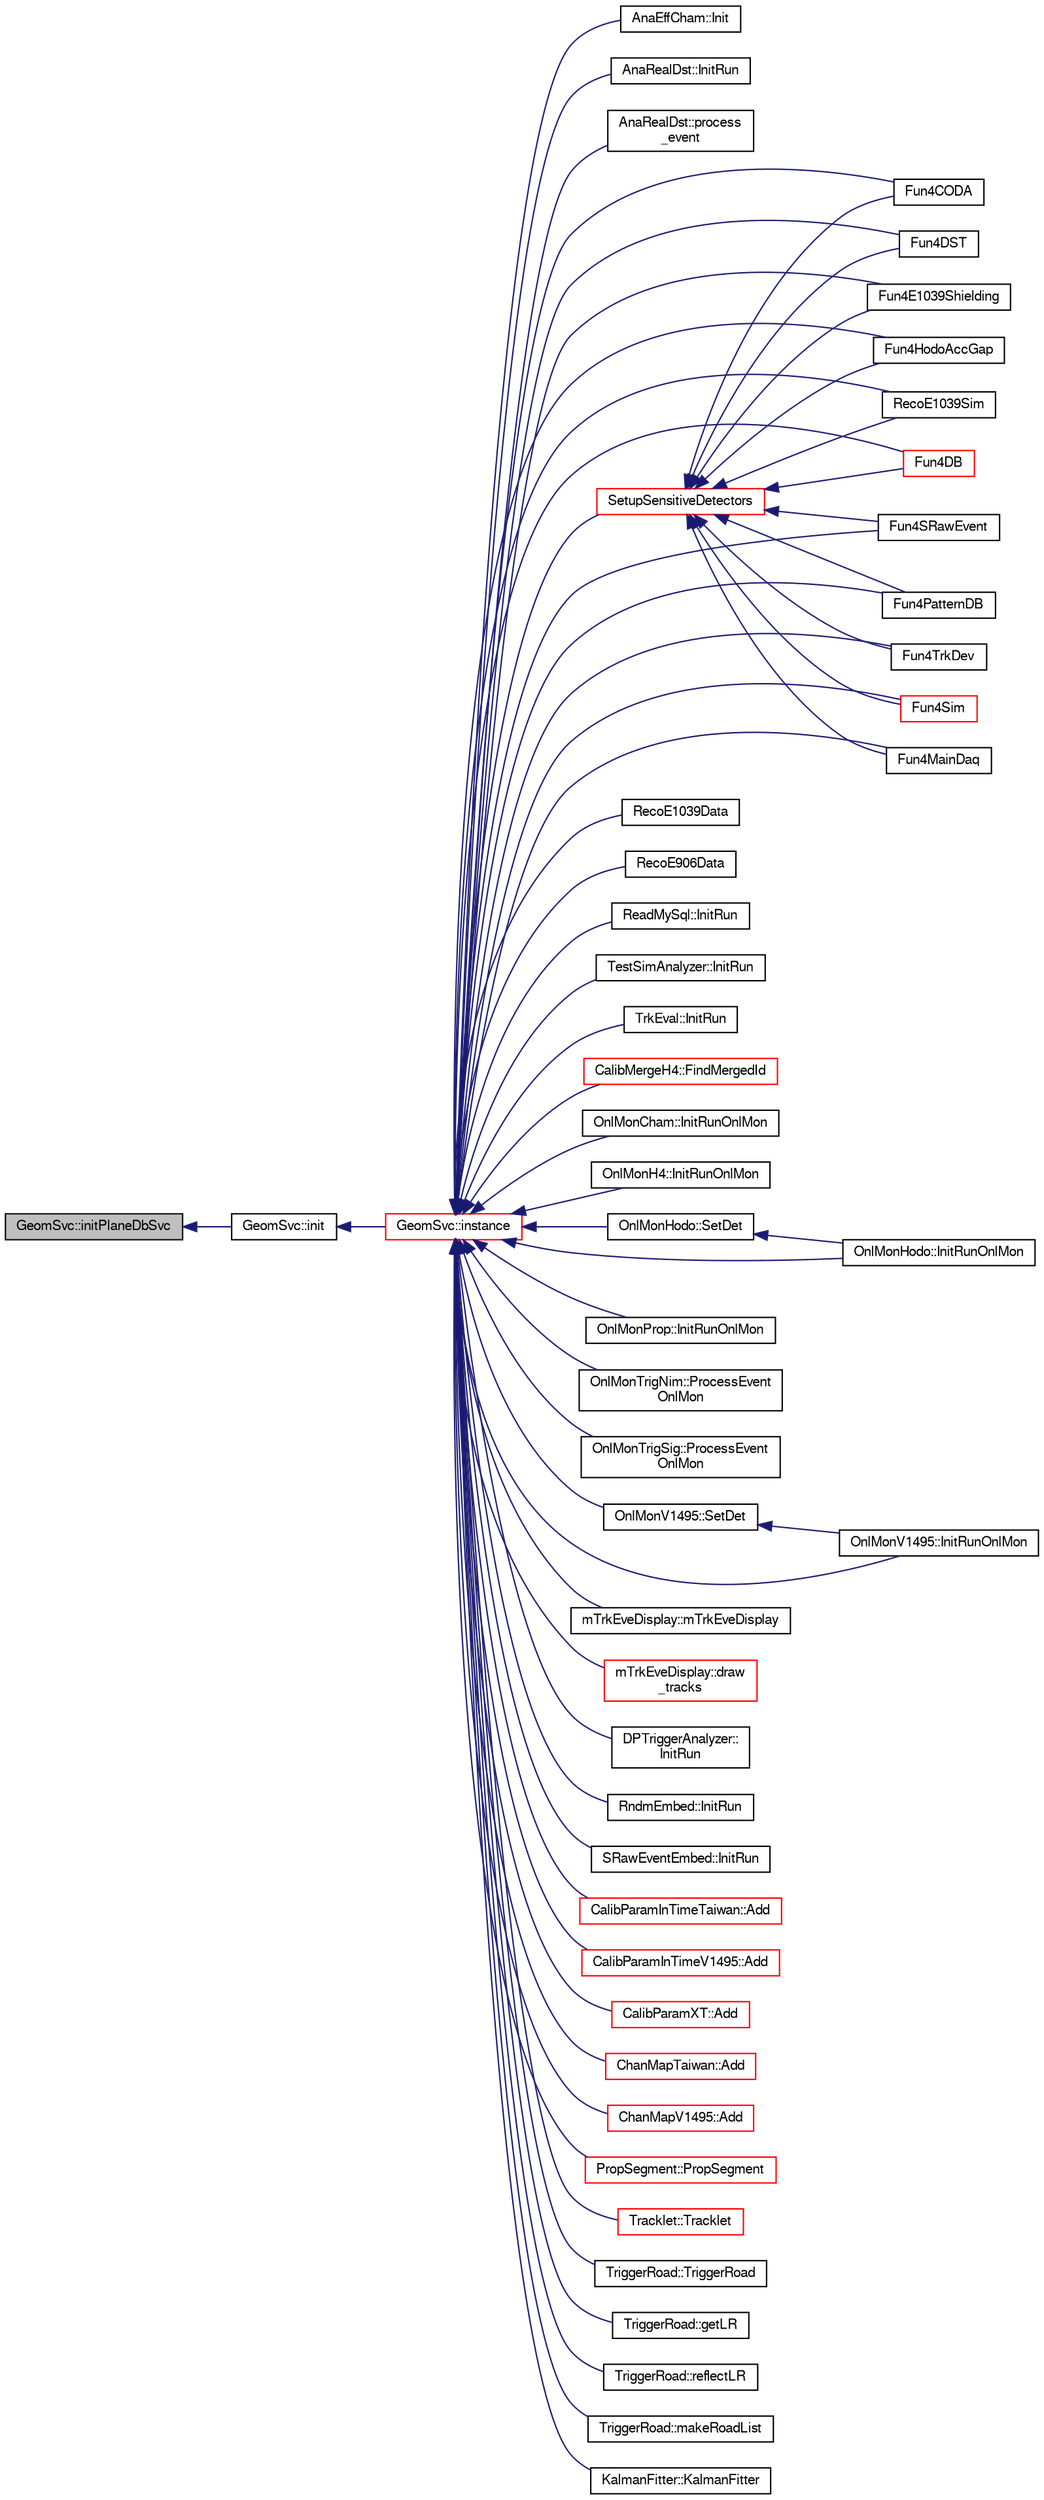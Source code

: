 digraph "GeomSvc::initPlaneDbSvc"
{
  bgcolor="transparent";
  edge [fontname="FreeSans",fontsize="10",labelfontname="FreeSans",labelfontsize="10"];
  node [fontname="FreeSans",fontsize="10",shape=record];
  rankdir="LR";
  Node1 [label="GeomSvc::initPlaneDbSvc",height=0.2,width=0.4,color="black", fillcolor="grey75", style="filled" fontcolor="black"];
  Node1 -> Node2 [dir="back",color="midnightblue",fontsize="10",style="solid",fontname="FreeSans"];
  Node2 [label="GeomSvc::init",height=0.2,width=0.4,color="black",URL="$d0/da0/classGeomSvc.html#a96ec4efc82cbaed0b5623e4dd69385b6",tooltip="Initialization, either from MySQL or from ascii file. "];
  Node2 -> Node3 [dir="back",color="midnightblue",fontsize="10",style="solid",fontname="FreeSans"];
  Node3 [label="GeomSvc::instance",height=0.2,width=0.4,color="red",URL="$d0/da0/classGeomSvc.html#a2b7ecf5467120206b9479654c48ad7c4",tooltip="singlton instance "];
  Node3 -> Node4 [dir="back",color="midnightblue",fontsize="10",style="solid",fontname="FreeSans"];
  Node4 [label="AnaEffCham::Init",height=0.2,width=0.4,color="black",URL="$db/d63/classAnaEffCham.html#a021930645fd4860443e719041e2c1604"];
  Node3 -> Node5 [dir="back",color="midnightblue",fontsize="10",style="solid",fontname="FreeSans"];
  Node5 [label="AnaRealDst::InitRun",height=0.2,width=0.4,color="black",URL="$d0/d63/classAnaRealDst.html#a0e3d58e69746659214a73bb9460ae7d7"];
  Node3 -> Node6 [dir="back",color="midnightblue",fontsize="10",style="solid",fontname="FreeSans"];
  Node6 [label="AnaRealDst::process\l_event",height=0.2,width=0.4,color="black",URL="$d0/d63/classAnaRealDst.html#a6aa1a7508e08769688d4259bed94b7ee"];
  Node3 -> Node7 [dir="back",color="midnightblue",fontsize="10",style="solid",fontname="FreeSans"];
  Node7 [label="Fun4CODA",height=0.2,width=0.4,color="black",URL="$db/dbe/Fun4CODA_8C.html#a1bbee777074605aa2a59ddf9b2b52742"];
  Node3 -> Node8 [dir="back",color="midnightblue",fontsize="10",style="solid",fontname="FreeSans"];
  Node8 [label="Fun4DST",height=0.2,width=0.4,color="black",URL="$de/daf/Fun4DST_8C.html#a6a43c5ad028285b022976fa872e60cbc"];
  Node3 -> Node9 [dir="back",color="midnightblue",fontsize="10",style="solid",fontname="FreeSans"];
  Node9 [label="Fun4E1039Shielding",height=0.2,width=0.4,color="black",URL="$d2/d24/Fun4E1039Shielding_8C.html#a42592782dd55d6e219305ff678a00dc2"];
  Node3 -> Node10 [dir="back",color="midnightblue",fontsize="10",style="solid",fontname="FreeSans"];
  Node10 [label="Fun4HodoAccGap",height=0.2,width=0.4,color="black",URL="$d6/d6a/Fun4HodoAccGap_8C.html#a7aaa0687f144d5e7b417d7e9ac5f36da"];
  Node3 -> Node11 [dir="back",color="midnightblue",fontsize="10",style="solid",fontname="FreeSans"];
  Node11 [label="RecoE1039Data",height=0.2,width=0.4,color="black",URL="$db/dea/RecoE1039Data_8C.html#a619388c470b52b98a611cb6f18ba24c1"];
  Node3 -> Node12 [dir="back",color="midnightblue",fontsize="10",style="solid",fontname="FreeSans"];
  Node12 [label="RecoE1039Sim",height=0.2,width=0.4,color="black",URL="$d0/d9c/RecoE1039Sim_8C.html#a07edfd7b51752cb53ea50911050a8511"];
  Node3 -> Node13 [dir="back",color="midnightblue",fontsize="10",style="solid",fontname="FreeSans"];
  Node13 [label="RecoE906Data",height=0.2,width=0.4,color="black",URL="$df/d0c/RecoE906Data_8C.html#ad032525ca693000ba382d14d82bf9f2b"];
  Node3 -> Node14 [dir="back",color="midnightblue",fontsize="10",style="solid",fontname="FreeSans"];
  Node14 [label="Fun4DB",height=0.2,width=0.4,color="red",URL="$df/dc0/Fun4DB_8C.html#a156048b96f7485e3cc410afbc05fc286"];
  Node3 -> Node15 [dir="back",color="midnightblue",fontsize="10",style="solid",fontname="FreeSans"];
  Node15 [label="Fun4SRawEvent",height=0.2,width=0.4,color="black",URL="$d8/de7/Fun4SRawEvent_8C.html#aaa9bb2e956ce860a8cb6e7845bcc4ed5"];
  Node3 -> Node16 [dir="back",color="midnightblue",fontsize="10",style="solid",fontname="FreeSans"];
  Node16 [label="Fun4PatternDB",height=0.2,width=0.4,color="black",URL="$d7/d66/Fun4PatternDB_8C.html#a9e68afec0dfdd12961d550386529d5eb"];
  Node3 -> Node17 [dir="back",color="midnightblue",fontsize="10",style="solid",fontname="FreeSans"];
  Node17 [label="Fun4TrkDev",height=0.2,width=0.4,color="black",URL="$d2/d3a/Fun4TrkDev_8C.html#abd98cf50196a6ad7cb2289d1f0442b73"];
  Node3 -> Node18 [dir="back",color="midnightblue",fontsize="10",style="solid",fontname="FreeSans"];
  Node18 [label="Fun4Sim",height=0.2,width=0.4,color="red",URL="$d7/d65/e1039-core_2macros_2Fun4Sim_8C.html#a5e9276116ae0064f58b288a1e0e4e3db"];
  Node3 -> Node19 [dir="back",color="midnightblue",fontsize="10",style="solid",fontname="FreeSans"];
  Node19 [label="SetupSensitiveDetectors",height=0.2,width=0.4,color="red",URL="$d9/d72/e1039-core_2macros_2G4__SensitiveDetectors_8C.html#af71e50cde83a891cd25129c49f742314"];
  Node19 -> Node7 [dir="back",color="midnightblue",fontsize="10",style="solid",fontname="FreeSans"];
  Node19 -> Node14 [dir="back",color="midnightblue",fontsize="10",style="solid",fontname="FreeSans"];
  Node19 -> Node8 [dir="back",color="midnightblue",fontsize="10",style="solid",fontname="FreeSans"];
  Node19 -> Node9 [dir="back",color="midnightblue",fontsize="10",style="solid",fontname="FreeSans"];
  Node19 -> Node10 [dir="back",color="midnightblue",fontsize="10",style="solid",fontname="FreeSans"];
  Node19 -> Node20 [dir="back",color="midnightblue",fontsize="10",style="solid",fontname="FreeSans"];
  Node20 [label="Fun4MainDaq",height=0.2,width=0.4,color="black",URL="$de/d00/e1039-analysis_2OnlMonDev_2Fun4MainDaq_8C.html#ac28bfcc626ab9a3b0aea03bad954a5e5"];
  Node19 -> Node16 [dir="back",color="midnightblue",fontsize="10",style="solid",fontname="FreeSans"];
  Node19 -> Node18 [dir="back",color="midnightblue",fontsize="10",style="solid",fontname="FreeSans"];
  Node19 -> Node15 [dir="back",color="midnightblue",fontsize="10",style="solid",fontname="FreeSans"];
  Node19 -> Node17 [dir="back",color="midnightblue",fontsize="10",style="solid",fontname="FreeSans"];
  Node19 -> Node12 [dir="back",color="midnightblue",fontsize="10",style="solid",fontname="FreeSans"];
  Node3 -> Node21 [dir="back",color="midnightblue",fontsize="10",style="solid",fontname="FreeSans"];
  Node21 [label="ReadMySql::InitRun",height=0.2,width=0.4,color="black",URL="$db/dda/classReadMySql.html#ab73b7895d9b3e258b58f31b66b93a827"];
  Node3 -> Node22 [dir="back",color="midnightblue",fontsize="10",style="solid",fontname="FreeSans"];
  Node22 [label="TestSimAnalyzer::InitRun",height=0.2,width=0.4,color="black",URL="$d6/d20/classTestSimAnalyzer.html#ae8f798f09366d821d98ff2a98e971146"];
  Node3 -> Node23 [dir="back",color="midnightblue",fontsize="10",style="solid",fontname="FreeSans"];
  Node23 [label="TrkEval::InitRun",height=0.2,width=0.4,color="black",URL="$de/d2f/classTrkEval.html#a4e05fcd4f4c77fbd435eadc894c931d6"];
  Node3 -> Node24 [dir="back",color="midnightblue",fontsize="10",style="solid",fontname="FreeSans"];
  Node24 [label="CalibMergeH4::FindMergedId",height=0.2,width=0.4,color="red",URL="$df/d49/classCalibMergeH4.html#a651755d39b1030cacdbf52a52ef67c63"];
  Node3 -> Node20 [dir="back",color="midnightblue",fontsize="10",style="solid",fontname="FreeSans"];
  Node3 -> Node25 [dir="back",color="midnightblue",fontsize="10",style="solid",fontname="FreeSans"];
  Node25 [label="OnlMonCham::InitRunOnlMon",height=0.2,width=0.4,color="black",URL="$db/d15/classOnlMonCham.html#aaf9e68b3b806ed449fb7d5e3e54b03cd"];
  Node3 -> Node26 [dir="back",color="midnightblue",fontsize="10",style="solid",fontname="FreeSans"];
  Node26 [label="OnlMonH4::InitRunOnlMon",height=0.2,width=0.4,color="black",URL="$d2/d02/classOnlMonH4.html#a4903332f47864785a12cf8f4938dd0c3"];
  Node3 -> Node27 [dir="back",color="midnightblue",fontsize="10",style="solid",fontname="FreeSans"];
  Node27 [label="OnlMonHodo::InitRunOnlMon",height=0.2,width=0.4,color="black",URL="$d8/dc8/classOnlMonHodo.html#a7722572b5da3befd0a1d4ccbae0f903d"];
  Node3 -> Node28 [dir="back",color="midnightblue",fontsize="10",style="solid",fontname="FreeSans"];
  Node28 [label="OnlMonHodo::SetDet",height=0.2,width=0.4,color="black",URL="$d8/dc8/classOnlMonHodo.html#ac8f6f8a8bbdcbc277b1d8ecffbf91bfe"];
  Node28 -> Node27 [dir="back",color="midnightblue",fontsize="10",style="solid",fontname="FreeSans"];
  Node3 -> Node29 [dir="back",color="midnightblue",fontsize="10",style="solid",fontname="FreeSans"];
  Node29 [label="OnlMonProp::InitRunOnlMon",height=0.2,width=0.4,color="black",URL="$d7/dac/classOnlMonProp.html#aeb8c4230a23173cc8d3d27db00d98be0"];
  Node3 -> Node30 [dir="back",color="midnightblue",fontsize="10",style="solid",fontname="FreeSans"];
  Node30 [label="OnlMonTrigNim::ProcessEvent\lOnlMon",height=0.2,width=0.4,color="black",URL="$d2/d9d/classOnlMonTrigNim.html#ae5288ba2b767db89f6690ca8c2529ec5"];
  Node3 -> Node31 [dir="back",color="midnightblue",fontsize="10",style="solid",fontname="FreeSans"];
  Node31 [label="OnlMonTrigSig::ProcessEvent\lOnlMon",height=0.2,width=0.4,color="black",URL="$dc/dae/classOnlMonTrigSig.html#a138528b06e4b34c068a6db325aa5e7f0"];
  Node3 -> Node32 [dir="back",color="midnightblue",fontsize="10",style="solid",fontname="FreeSans"];
  Node32 [label="OnlMonV1495::InitRunOnlMon",height=0.2,width=0.4,color="black",URL="$d6/d41/classOnlMonV1495.html#a89a01d9a67e3993664c0ebaa343bdf77"];
  Node3 -> Node33 [dir="back",color="midnightblue",fontsize="10",style="solid",fontname="FreeSans"];
  Node33 [label="OnlMonV1495::SetDet",height=0.2,width=0.4,color="black",URL="$d6/d41/classOnlMonV1495.html#a603a264ad8444fba842f88df948c7de6"];
  Node33 -> Node32 [dir="back",color="midnightblue",fontsize="10",style="solid",fontname="FreeSans"];
  Node3 -> Node34 [dir="back",color="midnightblue",fontsize="10",style="solid",fontname="FreeSans"];
  Node34 [label="mTrkEveDisplay::mTrkEveDisplay",height=0.2,width=0.4,color="black",URL="$d3/de7/classmTrkEveDisplay.html#abc03dc6404f025d5c12e9d187389e6be"];
  Node3 -> Node35 [dir="back",color="midnightblue",fontsize="10",style="solid",fontname="FreeSans"];
  Node35 [label="mTrkEveDisplay::draw\l_tracks",height=0.2,width=0.4,color="red",URL="$d3/de7/classmTrkEveDisplay.html#a9dccd02ff8c77a1e34236d4575644100"];
  Node3 -> Node36 [dir="back",color="midnightblue",fontsize="10",style="solid",fontname="FreeSans"];
  Node36 [label="DPTriggerAnalyzer::\lInitRun",height=0.2,width=0.4,color="black",URL="$d8/dda/classDPTriggerAnalyzer.html#a1e285dfeac51e81a9d802261338e4ee3",tooltip="module initialization "];
  Node3 -> Node37 [dir="back",color="midnightblue",fontsize="10",style="solid",fontname="FreeSans"];
  Node37 [label="RndmEmbed::InitRun",height=0.2,width=0.4,color="black",URL="$d9/d0c/classRndmEmbed.html#a5cb455956c81cb828949df893636ae4f"];
  Node3 -> Node38 [dir="back",color="midnightblue",fontsize="10",style="solid",fontname="FreeSans"];
  Node38 [label="SRawEventEmbed::InitRun",height=0.2,width=0.4,color="black",URL="$d4/d36/classSRawEventEmbed.html#a2eb8e21f569c277ccdac2aedbd29aaf7"];
  Node3 -> Node39 [dir="back",color="midnightblue",fontsize="10",style="solid",fontname="FreeSans"];
  Node39 [label="CalibParamInTimeTaiwan::Add",height=0.2,width=0.4,color="red",URL="$d7/dec/classCalibParamInTimeTaiwan.html#a1864ffda0e47eb50d37155b015ab41e3"];
  Node3 -> Node40 [dir="back",color="midnightblue",fontsize="10",style="solid",fontname="FreeSans"];
  Node40 [label="CalibParamInTimeV1495::Add",height=0.2,width=0.4,color="red",URL="$d0/dd2/classCalibParamInTimeV1495.html#ac884b85f75be97c5e9739672aad4daa5"];
  Node3 -> Node41 [dir="back",color="midnightblue",fontsize="10",style="solid",fontname="FreeSans"];
  Node41 [label="CalibParamXT::Add",height=0.2,width=0.4,color="red",URL="$da/d44/classCalibParamXT.html#a32a4f4fd39fdaf747ae045e46e58dd0e"];
  Node3 -> Node42 [dir="back",color="midnightblue",fontsize="10",style="solid",fontname="FreeSans"];
  Node42 [label="ChanMapTaiwan::Add",height=0.2,width=0.4,color="red",URL="$d3/d21/classChanMapTaiwan.html#a935b6903c5a4e4476f295f6a74185ec1"];
  Node3 -> Node43 [dir="back",color="midnightblue",fontsize="10",style="solid",fontname="FreeSans"];
  Node43 [label="ChanMapV1495::Add",height=0.2,width=0.4,color="red",URL="$d2/d4f/classChanMapV1495.html#a9d862c27c34e68d981207daaf607643c"];
  Node3 -> Node44 [dir="back",color="midnightblue",fontsize="10",style="solid",fontname="FreeSans"];
  Node44 [label="PropSegment::PropSegment",height=0.2,width=0.4,color="red",URL="$d0/d1e/classPropSegment.html#a984672b14fb7d95d404576389eb9d937"];
  Node3 -> Node45 [dir="back",color="midnightblue",fontsize="10",style="solid",fontname="FreeSans"];
  Node45 [label="Tracklet::Tracklet",height=0.2,width=0.4,color="red",URL="$d2/d26/classTracklet.html#ab64903158530bc2b8d9fc82e7784689f"];
  Node3 -> Node46 [dir="back",color="midnightblue",fontsize="10",style="solid",fontname="FreeSans"];
  Node46 [label="TriggerRoad::TriggerRoad",height=0.2,width=0.4,color="black",URL="$d5/d72/classTriggerRoad.html#a1c747a90cfbae04f3aa25355563c108e"];
  Node3 -> Node47 [dir="back",color="midnightblue",fontsize="10",style="solid",fontname="FreeSans"];
  Node47 [label="TriggerRoad::getLR",height=0.2,width=0.4,color="black",URL="$d5/d72/classTriggerRoad.html#a427d8d8c38db73607327ca6ae3b389b4"];
  Node3 -> Node48 [dir="back",color="midnightblue",fontsize="10",style="solid",fontname="FreeSans"];
  Node48 [label="TriggerRoad::reflectLR",height=0.2,width=0.4,color="black",URL="$d5/d72/classTriggerRoad.html#a71ff7e1e5775fd38a6f14bc72948ed89"];
  Node3 -> Node49 [dir="back",color="midnightblue",fontsize="10",style="solid",fontname="FreeSans"];
  Node49 [label="TriggerRoad::makeRoadList",height=0.2,width=0.4,color="black",URL="$d5/d72/classTriggerRoad.html#a1d36c47262de34a3324f2ad2f35b8881"];
  Node3 -> Node50 [dir="back",color="midnightblue",fontsize="10",style="solid",fontname="FreeSans"];
  Node50 [label="KalmanFitter::KalmanFitter",height=0.2,width=0.4,color="black",URL="$d3/dc9/classKalmanFitter.html#abd097a105c435566065e6822178122e0"];
}
